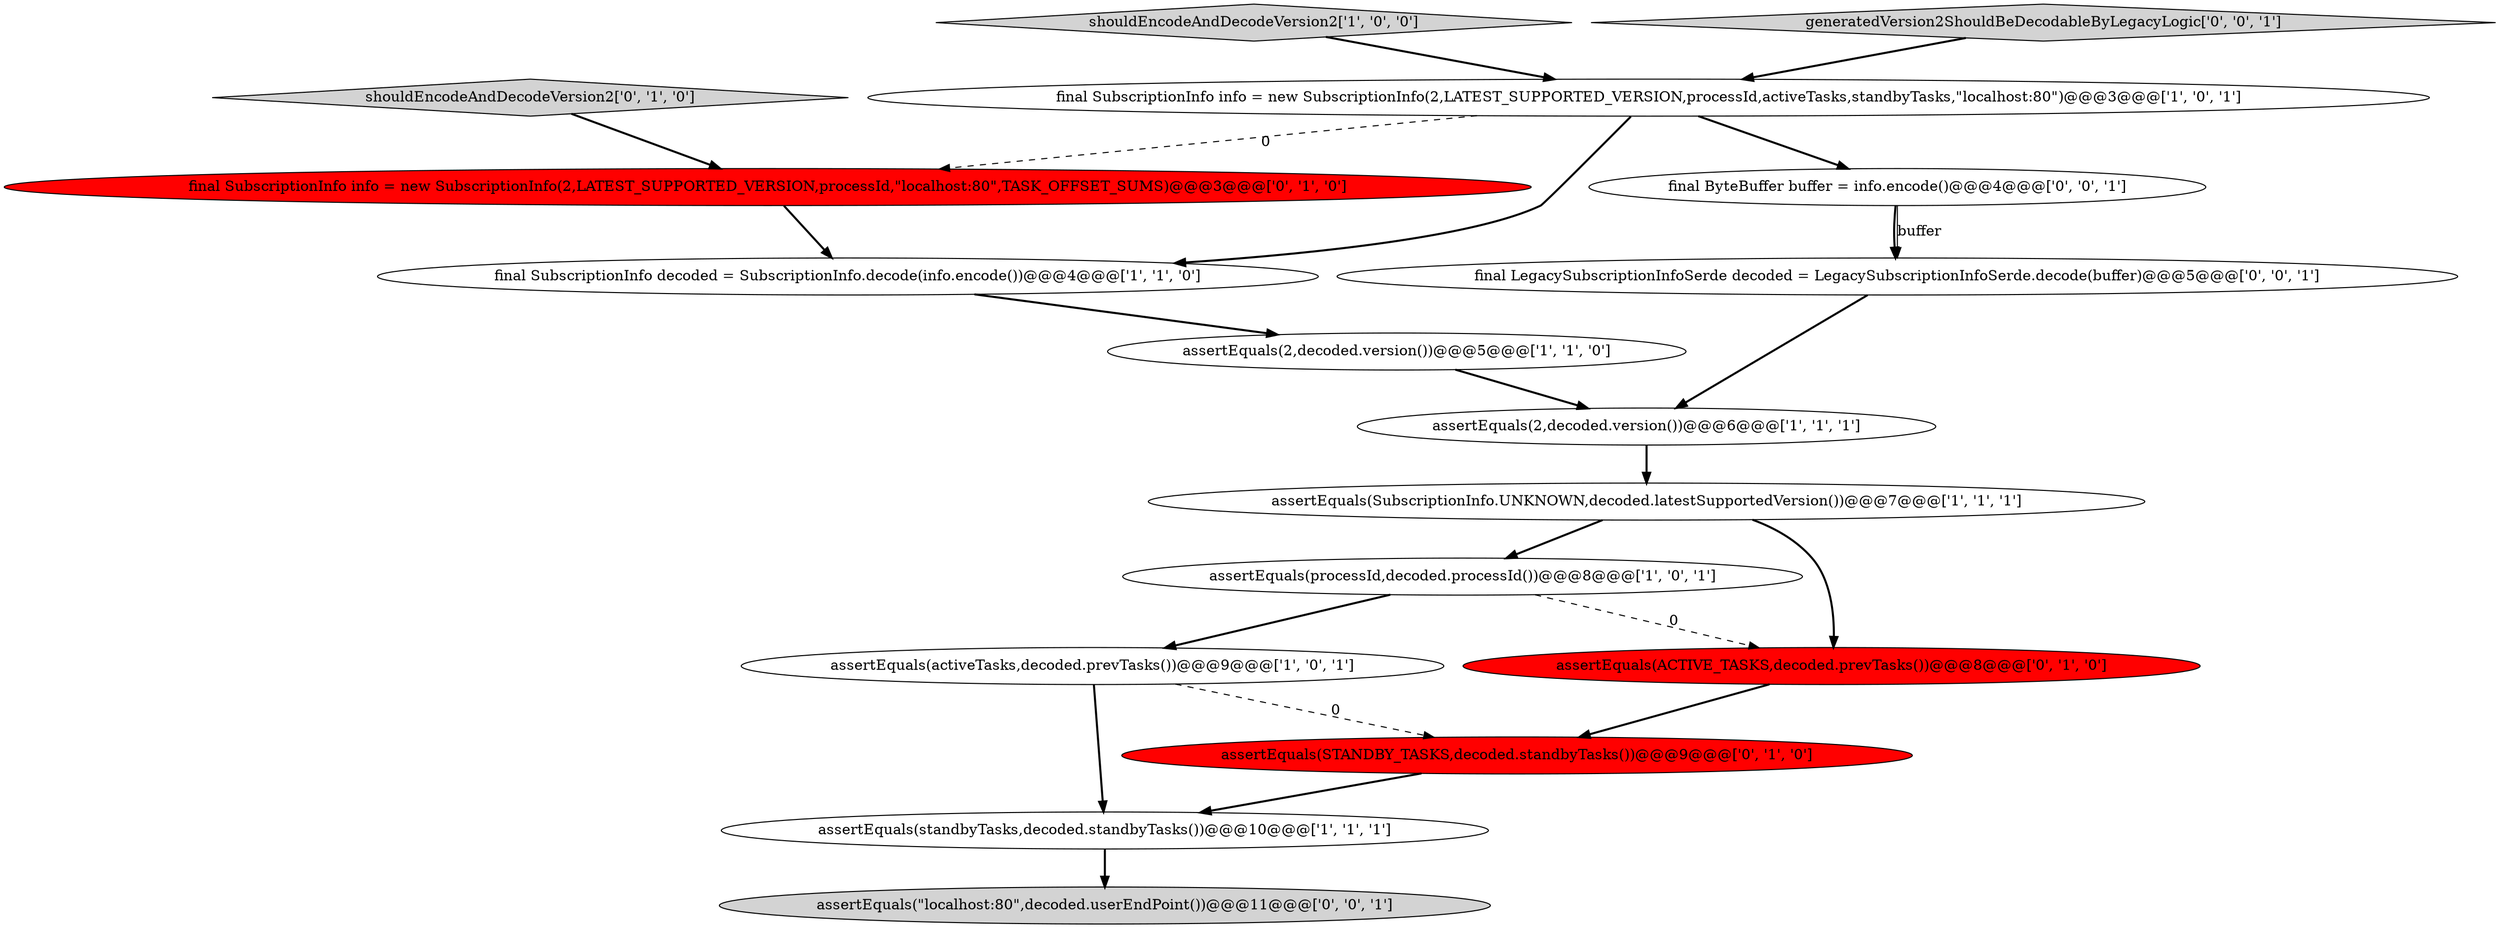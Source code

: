 digraph {
6 [style = filled, label = "assertEquals(standbyTasks,decoded.standbyTasks())@@@10@@@['1', '1', '1']", fillcolor = white, shape = ellipse image = "AAA0AAABBB1BBB"];
14 [style = filled, label = "assertEquals(\"localhost:80\",decoded.userEndPoint())@@@11@@@['0', '0', '1']", fillcolor = lightgray, shape = ellipse image = "AAA0AAABBB3BBB"];
3 [style = filled, label = "final SubscriptionInfo info = new SubscriptionInfo(2,LATEST_SUPPORTED_VERSION,processId,activeTasks,standbyTasks,\"localhost:80\")@@@3@@@['1', '0', '1']", fillcolor = white, shape = ellipse image = "AAA0AAABBB1BBB"];
1 [style = filled, label = "assertEquals(processId,decoded.processId())@@@8@@@['1', '0', '1']", fillcolor = white, shape = ellipse image = "AAA0AAABBB1BBB"];
8 [style = filled, label = "final SubscriptionInfo decoded = SubscriptionInfo.decode(info.encode())@@@4@@@['1', '1', '0']", fillcolor = white, shape = ellipse image = "AAA0AAABBB1BBB"];
12 [style = filled, label = "final SubscriptionInfo info = new SubscriptionInfo(2,LATEST_SUPPORTED_VERSION,processId,\"localhost:80\",TASK_OFFSET_SUMS)@@@3@@@['0', '1', '0']", fillcolor = red, shape = ellipse image = "AAA1AAABBB2BBB"];
2 [style = filled, label = "shouldEncodeAndDecodeVersion2['1', '0', '0']", fillcolor = lightgray, shape = diamond image = "AAA0AAABBB1BBB"];
7 [style = filled, label = "assertEquals(activeTasks,decoded.prevTasks())@@@9@@@['1', '0', '1']", fillcolor = white, shape = ellipse image = "AAA0AAABBB1BBB"];
11 [style = filled, label = "assertEquals(ACTIVE_TASKS,decoded.prevTasks())@@@8@@@['0', '1', '0']", fillcolor = red, shape = ellipse image = "AAA1AAABBB2BBB"];
13 [style = filled, label = "final LegacySubscriptionInfoSerde decoded = LegacySubscriptionInfoSerde.decode(buffer)@@@5@@@['0', '0', '1']", fillcolor = white, shape = ellipse image = "AAA0AAABBB3BBB"];
0 [style = filled, label = "assertEquals(2,decoded.version())@@@6@@@['1', '1', '1']", fillcolor = white, shape = ellipse image = "AAA0AAABBB1BBB"];
5 [style = filled, label = "assertEquals(2,decoded.version())@@@5@@@['1', '1', '0']", fillcolor = white, shape = ellipse image = "AAA0AAABBB1BBB"];
9 [style = filled, label = "assertEquals(STANDBY_TASKS,decoded.standbyTasks())@@@9@@@['0', '1', '0']", fillcolor = red, shape = ellipse image = "AAA1AAABBB2BBB"];
15 [style = filled, label = "generatedVersion2ShouldBeDecodableByLegacyLogic['0', '0', '1']", fillcolor = lightgray, shape = diamond image = "AAA0AAABBB3BBB"];
16 [style = filled, label = "final ByteBuffer buffer = info.encode()@@@4@@@['0', '0', '1']", fillcolor = white, shape = ellipse image = "AAA0AAABBB3BBB"];
4 [style = filled, label = "assertEquals(SubscriptionInfo.UNKNOWN,decoded.latestSupportedVersion())@@@7@@@['1', '1', '1']", fillcolor = white, shape = ellipse image = "AAA0AAABBB1BBB"];
10 [style = filled, label = "shouldEncodeAndDecodeVersion2['0', '1', '0']", fillcolor = lightgray, shape = diamond image = "AAA0AAABBB2BBB"];
16->13 [style = bold, label=""];
2->3 [style = bold, label=""];
3->16 [style = bold, label=""];
11->9 [style = bold, label=""];
15->3 [style = bold, label=""];
1->7 [style = bold, label=""];
9->6 [style = bold, label=""];
6->14 [style = bold, label=""];
3->12 [style = dashed, label="0"];
8->5 [style = bold, label=""];
5->0 [style = bold, label=""];
0->4 [style = bold, label=""];
10->12 [style = bold, label=""];
12->8 [style = bold, label=""];
1->11 [style = dashed, label="0"];
3->8 [style = bold, label=""];
7->9 [style = dashed, label="0"];
7->6 [style = bold, label=""];
16->13 [style = solid, label="buffer"];
4->1 [style = bold, label=""];
4->11 [style = bold, label=""];
13->0 [style = bold, label=""];
}
